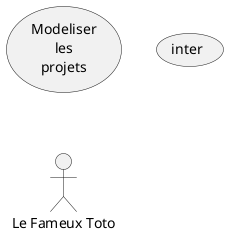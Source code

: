 {
  "sha1": "sml5kfeuwyd18tksrlt5dowwx4l3hch",
  "insertion": {
    "when": "2024-06-04T17:28:45.236Z",
    "user": "plantuml@gmail.com"
  }
}
@startuml
usecase "Modeliser\nles\nprojets" as UC1
usecase inter
actor "Le Fameux Toto" as toto
!exit
note left of compo: ceci est un grand composant
note right of toto: Cet acteur\nest essentiel
toto --> UC1
compo-->compo : essai
@enduml
